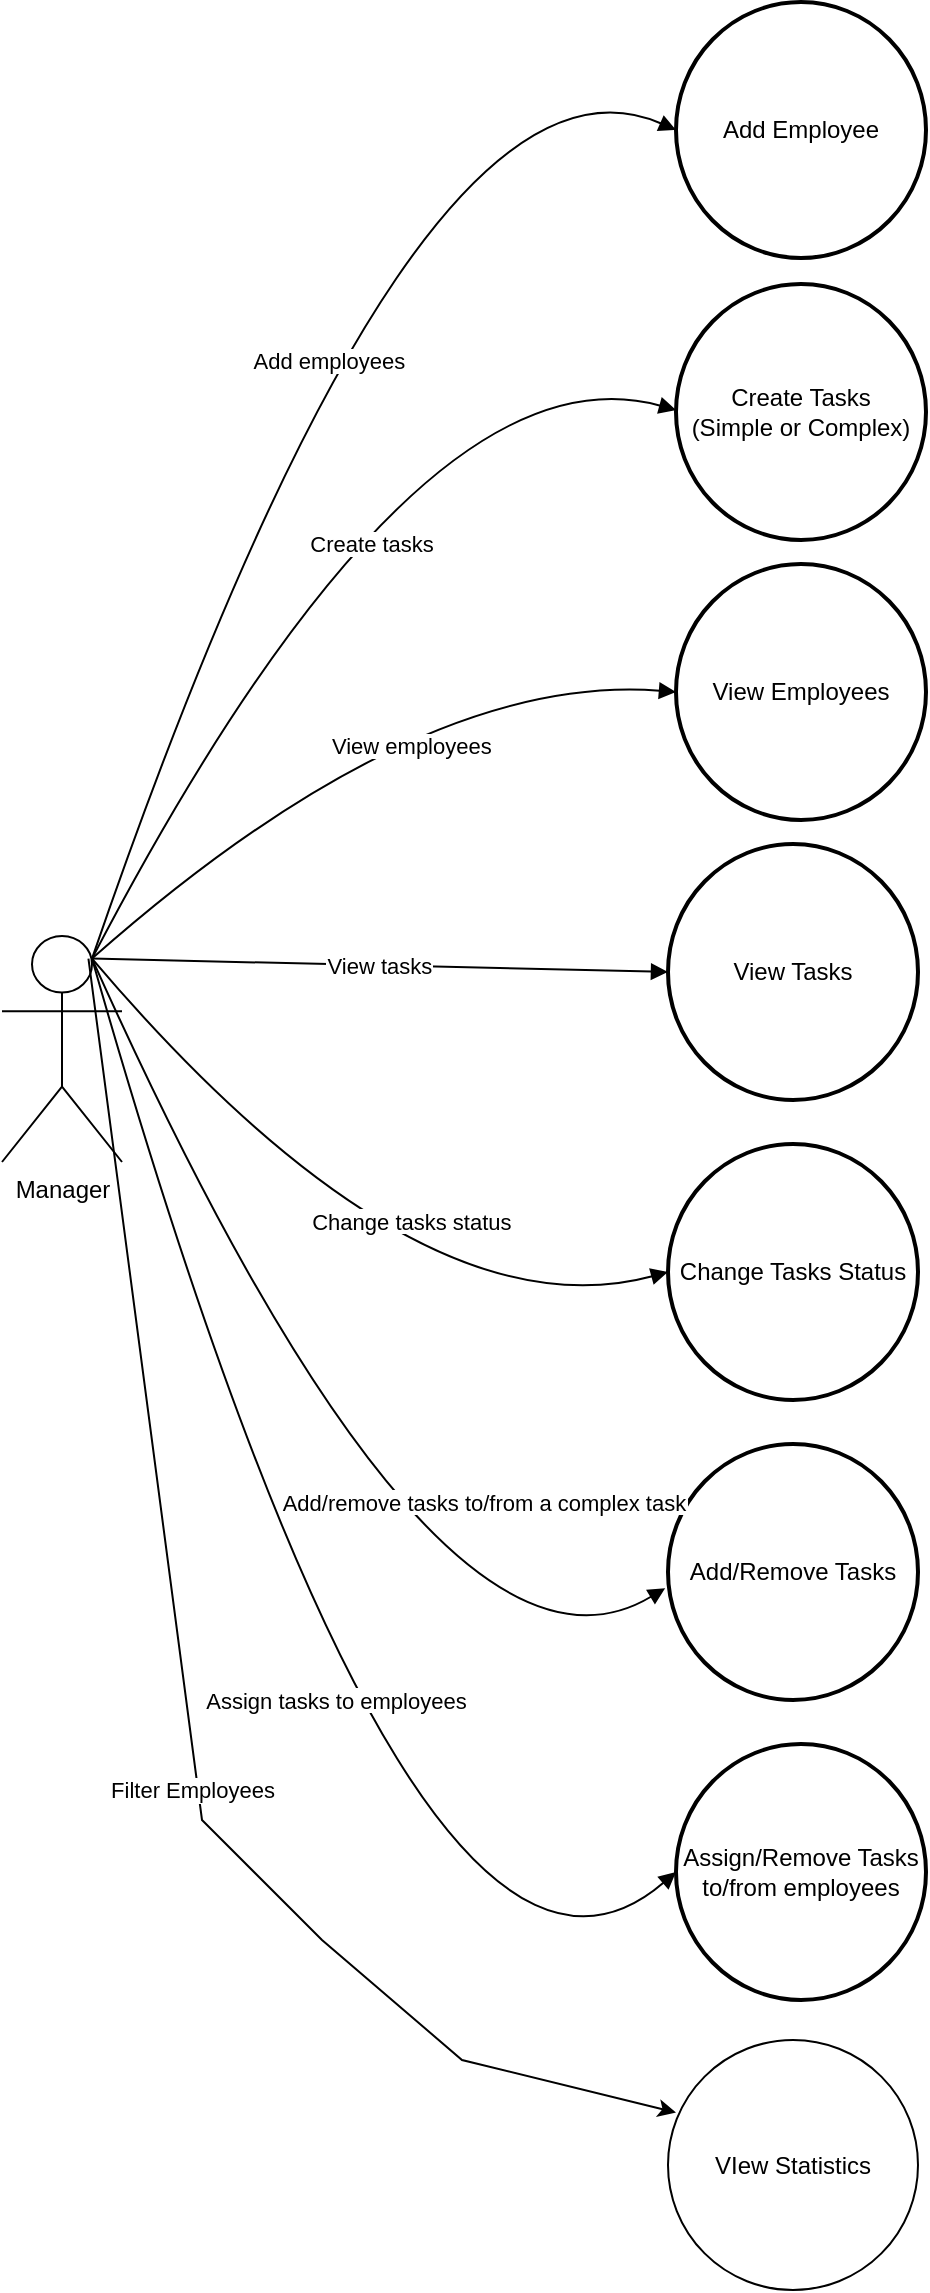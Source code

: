 <mxfile version="26.1.1">
  <diagram name="Page-1" id="16g-O1zsrp_pjUMwv6w9">
    <mxGraphModel dx="1088" dy="599" grid="1" gridSize="10" guides="1" tooltips="1" connect="1" arrows="1" fold="1" page="1" pageScale="1" pageWidth="827" pageHeight="1169" math="0" shadow="0">
      <root>
        <mxCell id="0" />
        <mxCell id="1" parent="0" />
        <mxCell id="3" value="Add Employee" style="ellipse;aspect=fixed;strokeWidth=2;whiteSpace=wrap;" parent="1" vertex="1">
          <mxGeometry x="520" y="13" width="125" height="128" as="geometry" />
        </mxCell>
        <mxCell id="4" value="Create Tasks&#xa;(Simple or Complex)" style="ellipse;aspect=fixed;strokeWidth=2;whiteSpace=wrap;" parent="1" vertex="1">
          <mxGeometry x="520" y="154" width="125" height="128" as="geometry" />
        </mxCell>
        <mxCell id="5" value="View Employees" style="ellipse;aspect=fixed;strokeWidth=2;whiteSpace=wrap;" parent="1" vertex="1">
          <mxGeometry x="520" y="294" width="125" height="128" as="geometry" />
        </mxCell>
        <mxCell id="6" value="View Tasks" style="ellipse;aspect=fixed;strokeWidth=2;whiteSpace=wrap;" parent="1" vertex="1">
          <mxGeometry x="516" y="434" width="125" height="128" as="geometry" />
        </mxCell>
        <mxCell id="7" value="Change Tasks Status" style="ellipse;aspect=fixed;strokeWidth=2;whiteSpace=wrap;" parent="1" vertex="1">
          <mxGeometry x="516" y="584" width="125" height="128" as="geometry" />
        </mxCell>
        <mxCell id="8" value="Add/Remove Tasks" style="ellipse;aspect=fixed;strokeWidth=2;whiteSpace=wrap;" parent="1" vertex="1">
          <mxGeometry x="516" y="734" width="125" height="128" as="geometry" />
        </mxCell>
        <mxCell id="9" value="Assign/Remove Tasks&#xa;to/from employees" style="ellipse;aspect=fixed;strokeWidth=2;whiteSpace=wrap;" parent="1" vertex="1">
          <mxGeometry x="520" y="884" width="125" height="128" as="geometry" />
        </mxCell>
        <mxCell id="10" value="Add employees" style="curved=1;startArrow=none;endArrow=block;entryX=0;entryY=0.5;exitX=0.75;exitY=0.1;exitDx=0;exitDy=0;exitPerimeter=0;" parent="1" source="154eoqATwCiWdewSpsqZ-16" target="3" edge="1">
          <mxGeometry x="0.004" y="-15" relative="1" as="geometry">
            <Array as="points">
              <mxPoint x="390" y="20" />
            </Array>
            <mxPoint x="249" y="404" as="sourcePoint" />
            <mxPoint as="offset" />
          </mxGeometry>
        </mxCell>
        <mxCell id="11" value="Create tasks" style="curved=1;startArrow=none;endArrow=block;entryX=0;entryY=0.49;exitX=0.75;exitY=0.1;exitDx=0;exitDy=0;exitPerimeter=0;" parent="1" source="154eoqATwCiWdewSpsqZ-16" target="4" edge="1">
          <mxGeometry x="0.026" y="-28" relative="1" as="geometry">
            <Array as="points">
              <mxPoint x="390" y="181" />
            </Array>
            <mxPoint x="259" y="424" as="sourcePoint" />
            <mxPoint as="offset" />
          </mxGeometry>
        </mxCell>
        <mxCell id="12" value="View employees" style="curved=1;startArrow=none;endArrow=block;entryX=0;entryY=0.5;exitX=0.75;exitY=0.1;exitDx=0;exitDy=0;exitPerimeter=0;" parent="1" source="154eoqATwCiWdewSpsqZ-16" target="5" edge="1">
          <mxGeometry x="0.1" y="-26" relative="1" as="geometry">
            <Array as="points">
              <mxPoint x="390" y="348" />
            </Array>
            <mxPoint x="279" y="444" as="sourcePoint" />
            <mxPoint as="offset" />
          </mxGeometry>
        </mxCell>
        <mxCell id="13" value="View tasks" style="curved=1;startArrow=none;endArrow=block;entryX=0;entryY=0.5;exitX=0.75;exitY=0.1;exitDx=0;exitDy=0;exitPerimeter=0;" parent="1" source="154eoqATwCiWdewSpsqZ-16" target="6" edge="1">
          <mxGeometry relative="1" as="geometry">
            <Array as="points" />
            <mxPoint x="267" y="508.46" as="sourcePoint" />
          </mxGeometry>
        </mxCell>
        <mxCell id="14" value="Change tasks status" style="curved=1;startArrow=none;endArrow=block;entryX=0;entryY=0.5;exitX=0.75;exitY=0.1;exitDx=0;exitDy=0;exitPerimeter=0;entryDx=0;entryDy=0;" parent="1" source="154eoqATwCiWdewSpsqZ-16" target="7" edge="1">
          <mxGeometry x="0.068" y="37" relative="1" as="geometry">
            <Array as="points">
              <mxPoint x="390" y="682" />
            </Array>
            <mxPoint x="250" y="474" as="sourcePoint" />
            <mxPoint x="513" y="682" as="targetPoint" />
            <mxPoint as="offset" />
          </mxGeometry>
        </mxCell>
        <mxCell id="15" value="Add/remove tasks to/from a complex task" style="curved=1;startArrow=none;endArrow=block;entryX=-0.011;entryY=0.563;exitX=0.75;exitY=0.1;exitDx=0;exitDy=0;exitPerimeter=0;entryDx=0;entryDy=0;entryPerimeter=0;" parent="1" source="154eoqATwCiWdewSpsqZ-16" target="8" edge="1">
          <mxGeometry x="0.183" y="68" relative="1" as="geometry">
            <Array as="points">
              <mxPoint x="400" y="875" />
            </Array>
            <mxPoint x="264" y="444" as="sourcePoint" />
            <mxPoint x="533" y="808" as="targetPoint" />
            <mxPoint as="offset" />
          </mxGeometry>
        </mxCell>
        <mxCell id="16" value="Assign tasks to employees" style="curved=1;startArrow=none;endArrow=block;entryX=0;entryY=0.5;exitX=0.75;exitY=0.1;exitDx=0;exitDy=0;exitPerimeter=0;" parent="1" source="154eoqATwCiWdewSpsqZ-16" target="9" edge="1">
          <mxGeometry x="0.022" y="16" relative="1" as="geometry">
            <Array as="points">
              <mxPoint x="390" y="1060" />
            </Array>
            <mxPoint x="199" y="564" as="sourcePoint" />
            <mxPoint as="offset" />
          </mxGeometry>
        </mxCell>
        <mxCell id="154eoqATwCiWdewSpsqZ-16" value="&lt;div&gt;Manager&lt;/div&gt;&lt;div&gt;&lt;br&gt;&lt;/div&gt;" style="shape=umlActor;verticalLabelPosition=bottom;verticalAlign=top;html=1;outlineConnect=0;" vertex="1" parent="1">
          <mxGeometry x="183" y="480" width="60" height="113" as="geometry" />
        </mxCell>
        <mxCell id="154eoqATwCiWdewSpsqZ-23" value="&lt;div&gt;VIew Statistics&lt;/div&gt;" style="ellipse;whiteSpace=wrap;html=1;aspect=fixed;" vertex="1" parent="1">
          <mxGeometry x="516" y="1032" width="125" height="125" as="geometry" />
        </mxCell>
        <mxCell id="154eoqATwCiWdewSpsqZ-26" value="" style="endArrow=classic;html=1;rounded=0;exitX=0.75;exitY=0.1;exitDx=0;exitDy=0;exitPerimeter=0;" edge="1" parent="1">
          <mxGeometry width="50" height="50" relative="1" as="geometry">
            <mxPoint x="226.22" y="491.3" as="sourcePoint" />
            <mxPoint x="519.995" y="1068.26" as="targetPoint" />
            <Array as="points">
              <mxPoint x="283" y="922" />
              <mxPoint x="343" y="982" />
              <mxPoint x="413" y="1042" />
            </Array>
          </mxGeometry>
        </mxCell>
        <mxCell id="154eoqATwCiWdewSpsqZ-27" value="&lt;div&gt;Filter Employees&lt;/div&gt;" style="edgeLabel;html=1;align=center;verticalAlign=middle;resizable=0;points=[];" vertex="1" connectable="0" parent="154eoqATwCiWdewSpsqZ-26">
          <mxGeometry x="0.16" y="-3" relative="1" as="geometry">
            <mxPoint as="offset" />
          </mxGeometry>
        </mxCell>
      </root>
    </mxGraphModel>
  </diagram>
</mxfile>
